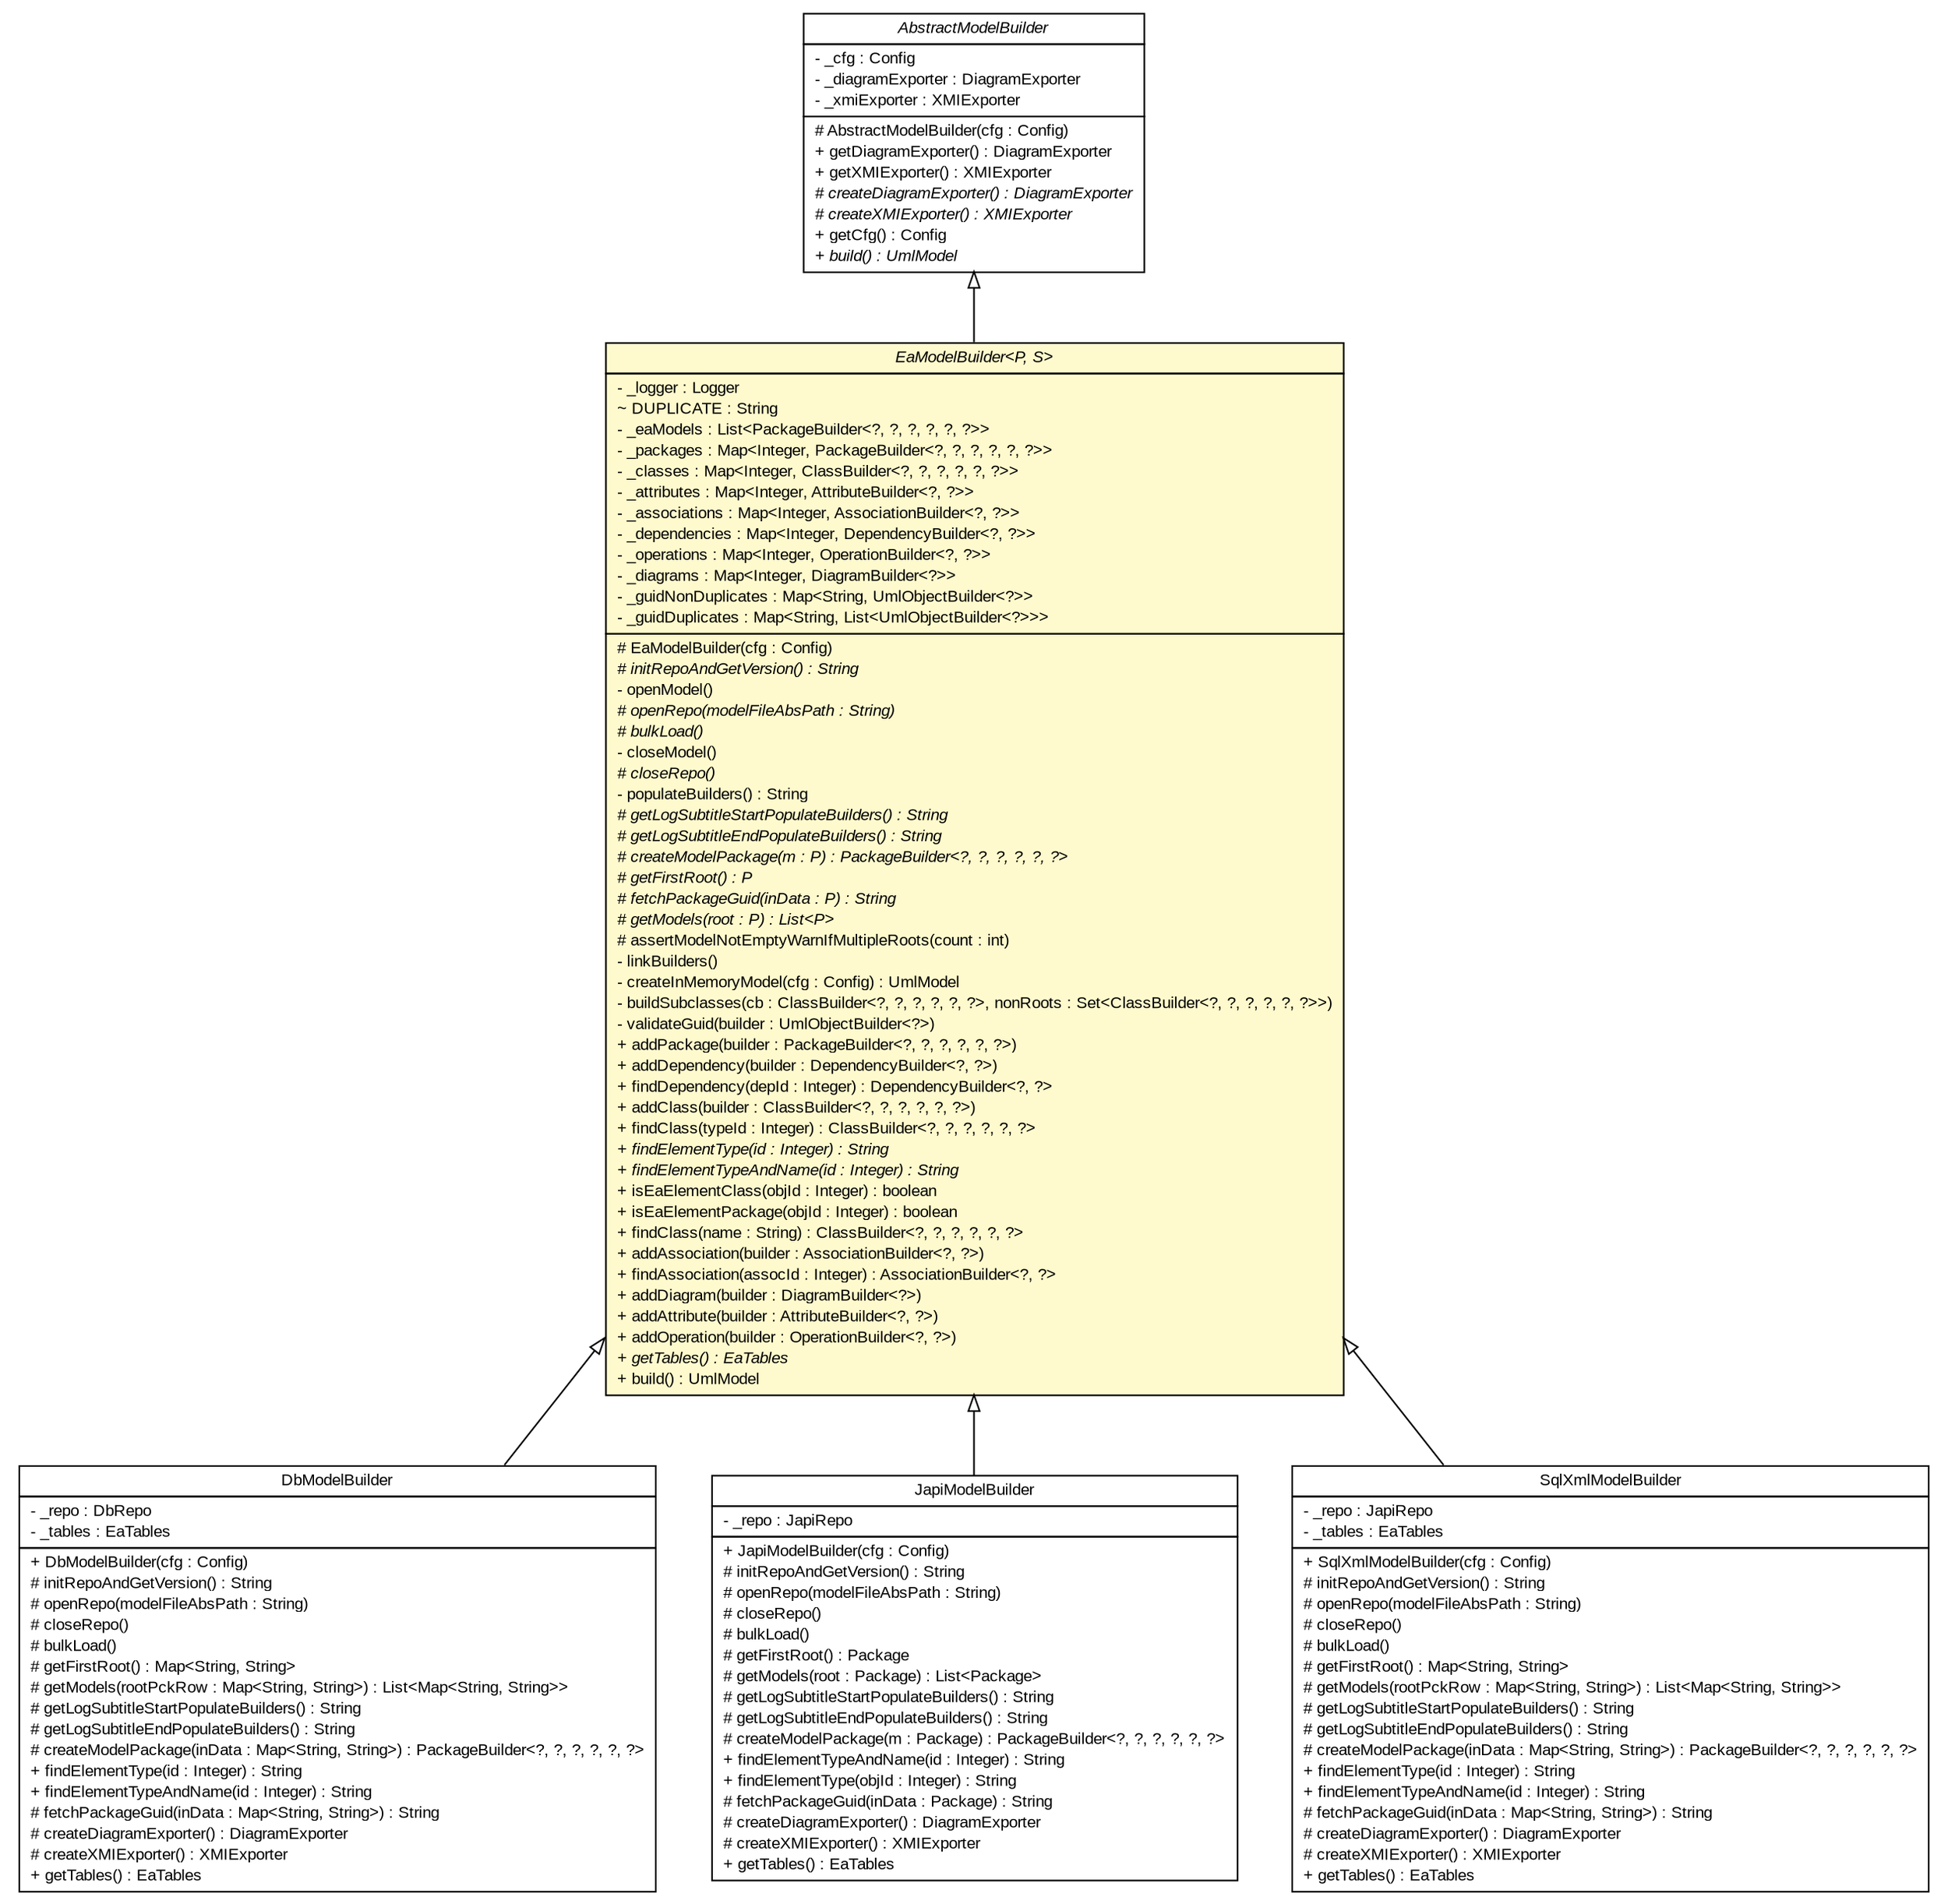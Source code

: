 #!/usr/local/bin/dot
#
# Class diagram 
# Generated by UMLGraph version R5_6_6-6-g3bdff0 (http://www.umlgraph.org/)
#

digraph G {
	edge [fontname="arial",fontsize=10,labelfontname="arial",labelfontsize=10];
	node [fontname="arial",fontsize=10,shape=plaintext];
	nodesep=0.25;
	ranksep=0.5;
	// org.tanjakostic.jcleancim.builder.AbstractModelBuilder
	c108561 [label=<<table title="org.tanjakostic.jcleancim.builder.AbstractModelBuilder" border="0" cellborder="1" cellspacing="0" cellpadding="2" port="p" href="../AbstractModelBuilder.html">
		<tr><td><table border="0" cellspacing="0" cellpadding="1">
<tr><td align="center" balign="center"><font face="Arial Italic"> AbstractModelBuilder </font></td></tr>
		</table></td></tr>
		<tr><td><table border="0" cellspacing="0" cellpadding="1">
<tr><td align="left" balign="left"> - _cfg : Config </td></tr>
<tr><td align="left" balign="left"> - _diagramExporter : DiagramExporter </td></tr>
<tr><td align="left" balign="left"> - _xmiExporter : XMIExporter </td></tr>
		</table></td></tr>
		<tr><td><table border="0" cellspacing="0" cellpadding="1">
<tr><td align="left" balign="left"> # AbstractModelBuilder(cfg : Config) </td></tr>
<tr><td align="left" balign="left"> + getDiagramExporter() : DiagramExporter </td></tr>
<tr><td align="left" balign="left"> + getXMIExporter() : XMIExporter </td></tr>
<tr><td align="left" balign="left"><font face="Arial Italic" point-size="10.0"> # createDiagramExporter() : DiagramExporter </font></td></tr>
<tr><td align="left" balign="left"><font face="Arial Italic" point-size="10.0"> # createXMIExporter() : XMIExporter </font></td></tr>
<tr><td align="left" balign="left"> + getCfg() : Config </td></tr>
<tr><td align="left" balign="left"><font face="Arial Italic" point-size="10.0"> + build() : UmlModel </font></td></tr>
		</table></td></tr>
		</table>>, URL="../AbstractModelBuilder.html", fontname="arial", fontcolor="black", fontsize=10.0];
	// org.tanjakostic.jcleancim.builder.ea.EaModelBuilder<P, S>
	c108571 [label=<<table title="org.tanjakostic.jcleancim.builder.ea.EaModelBuilder" border="0" cellborder="1" cellspacing="0" cellpadding="2" port="p" bgcolor="lemonChiffon" href="./EaModelBuilder.html">
		<tr><td><table border="0" cellspacing="0" cellpadding="1">
<tr><td align="center" balign="center"><font face="Arial Italic"> EaModelBuilder&lt;P, S&gt; </font></td></tr>
		</table></td></tr>
		<tr><td><table border="0" cellspacing="0" cellpadding="1">
<tr><td align="left" balign="left"> - _logger : Logger </td></tr>
<tr><td align="left" balign="left"> ~ DUPLICATE : String </td></tr>
<tr><td align="left" balign="left"> - _eaModels : List&lt;PackageBuilder&lt;?, ?, ?, ?, ?, ?&gt;&gt; </td></tr>
<tr><td align="left" balign="left"> - _packages : Map&lt;Integer, PackageBuilder&lt;?, ?, ?, ?, ?, ?&gt;&gt; </td></tr>
<tr><td align="left" balign="left"> - _classes : Map&lt;Integer, ClassBuilder&lt;?, ?, ?, ?, ?, ?&gt;&gt; </td></tr>
<tr><td align="left" balign="left"> - _attributes : Map&lt;Integer, AttributeBuilder&lt;?, ?&gt;&gt; </td></tr>
<tr><td align="left" balign="left"> - _associations : Map&lt;Integer, AssociationBuilder&lt;?, ?&gt;&gt; </td></tr>
<tr><td align="left" balign="left"> - _dependencies : Map&lt;Integer, DependencyBuilder&lt;?, ?&gt;&gt; </td></tr>
<tr><td align="left" balign="left"> - _operations : Map&lt;Integer, OperationBuilder&lt;?, ?&gt;&gt; </td></tr>
<tr><td align="left" balign="left"> - _diagrams : Map&lt;Integer, DiagramBuilder&lt;?&gt;&gt; </td></tr>
<tr><td align="left" balign="left"> - _guidNonDuplicates : Map&lt;String, UmlObjectBuilder&lt;?&gt;&gt; </td></tr>
<tr><td align="left" balign="left"> - _guidDuplicates : Map&lt;String, List&lt;UmlObjectBuilder&lt;?&gt;&gt;&gt; </td></tr>
		</table></td></tr>
		<tr><td><table border="0" cellspacing="0" cellpadding="1">
<tr><td align="left" balign="left"> # EaModelBuilder(cfg : Config) </td></tr>
<tr><td align="left" balign="left"><font face="Arial Italic" point-size="10.0"> # initRepoAndGetVersion() : String </font></td></tr>
<tr><td align="left" balign="left"> - openModel() </td></tr>
<tr><td align="left" balign="left"><font face="Arial Italic" point-size="10.0"> # openRepo(modelFileAbsPath : String) </font></td></tr>
<tr><td align="left" balign="left"><font face="Arial Italic" point-size="10.0"> # bulkLoad() </font></td></tr>
<tr><td align="left" balign="left"> - closeModel() </td></tr>
<tr><td align="left" balign="left"><font face="Arial Italic" point-size="10.0"> # closeRepo() </font></td></tr>
<tr><td align="left" balign="left"> - populateBuilders() : String </td></tr>
<tr><td align="left" balign="left"><font face="Arial Italic" point-size="10.0"> # getLogSubtitleStartPopulateBuilders() : String </font></td></tr>
<tr><td align="left" balign="left"><font face="Arial Italic" point-size="10.0"> # getLogSubtitleEndPopulateBuilders() : String </font></td></tr>
<tr><td align="left" balign="left"><font face="Arial Italic" point-size="10.0"> # createModelPackage(m : P) : PackageBuilder&lt;?, ?, ?, ?, ?, ?&gt; </font></td></tr>
<tr><td align="left" balign="left"><font face="Arial Italic" point-size="10.0"> # getFirstRoot() : P </font></td></tr>
<tr><td align="left" balign="left"><font face="Arial Italic" point-size="10.0"> # fetchPackageGuid(inData : P) : String </font></td></tr>
<tr><td align="left" balign="left"><font face="Arial Italic" point-size="10.0"> # getModels(root : P) : List&lt;P&gt; </font></td></tr>
<tr><td align="left" balign="left"> # assertModelNotEmptyWarnIfMultipleRoots(count : int) </td></tr>
<tr><td align="left" balign="left"> - linkBuilders() </td></tr>
<tr><td align="left" balign="left"> - createInMemoryModel(cfg : Config) : UmlModel </td></tr>
<tr><td align="left" balign="left"> - buildSubclasses(cb : ClassBuilder&lt;?, ?, ?, ?, ?, ?&gt;, nonRoots : Set&lt;ClassBuilder&lt;?, ?, ?, ?, ?, ?&gt;&gt;) </td></tr>
<tr><td align="left" balign="left"> - validateGuid(builder : UmlObjectBuilder&lt;?&gt;) </td></tr>
<tr><td align="left" balign="left"> + addPackage(builder : PackageBuilder&lt;?, ?, ?, ?, ?, ?&gt;) </td></tr>
<tr><td align="left" balign="left"> + addDependency(builder : DependencyBuilder&lt;?, ?&gt;) </td></tr>
<tr><td align="left" balign="left"> + findDependency(depId : Integer) : DependencyBuilder&lt;?, ?&gt; </td></tr>
<tr><td align="left" balign="left"> + addClass(builder : ClassBuilder&lt;?, ?, ?, ?, ?, ?&gt;) </td></tr>
<tr><td align="left" balign="left"> + findClass(typeId : Integer) : ClassBuilder&lt;?, ?, ?, ?, ?, ?&gt; </td></tr>
<tr><td align="left" balign="left"><font face="Arial Italic" point-size="10.0"> + findElementType(id : Integer) : String </font></td></tr>
<tr><td align="left" balign="left"><font face="Arial Italic" point-size="10.0"> + findElementTypeAndName(id : Integer) : String </font></td></tr>
<tr><td align="left" balign="left"> + isEaElementClass(objId : Integer) : boolean </td></tr>
<tr><td align="left" balign="left"> + isEaElementPackage(objId : Integer) : boolean </td></tr>
<tr><td align="left" balign="left"> + findClass(name : String) : ClassBuilder&lt;?, ?, ?, ?, ?, ?&gt; </td></tr>
<tr><td align="left" balign="left"> + addAssociation(builder : AssociationBuilder&lt;?, ?&gt;) </td></tr>
<tr><td align="left" balign="left"> + findAssociation(assocId : Integer) : AssociationBuilder&lt;?, ?&gt; </td></tr>
<tr><td align="left" balign="left"> + addDiagram(builder : DiagramBuilder&lt;?&gt;) </td></tr>
<tr><td align="left" balign="left"> + addAttribute(builder : AttributeBuilder&lt;?, ?&gt;) </td></tr>
<tr><td align="left" balign="left"> + addOperation(builder : OperationBuilder&lt;?, ?&gt;) </td></tr>
<tr><td align="left" balign="left"><font face="Arial Italic" point-size="10.0"> + getTables() : EaTables </font></td></tr>
<tr><td align="left" balign="left"> + build() : UmlModel </td></tr>
		</table></td></tr>
		</table>>, URL="./EaModelBuilder.html", fontname="arial", fontcolor="black", fontsize=10.0];
	// org.tanjakostic.jcleancim.builder.ea.db.DbModelBuilder
	c108588 [label=<<table title="org.tanjakostic.jcleancim.builder.ea.db.DbModelBuilder" border="0" cellborder="1" cellspacing="0" cellpadding="2" port="p" href="./db/DbModelBuilder.html">
		<tr><td><table border="0" cellspacing="0" cellpadding="1">
<tr><td align="center" balign="center"> DbModelBuilder </td></tr>
		</table></td></tr>
		<tr><td><table border="0" cellspacing="0" cellpadding="1">
<tr><td align="left" balign="left"> - _repo : DbRepo </td></tr>
<tr><td align="left" balign="left"> - _tables : EaTables </td></tr>
		</table></td></tr>
		<tr><td><table border="0" cellspacing="0" cellpadding="1">
<tr><td align="left" balign="left"> + DbModelBuilder(cfg : Config) </td></tr>
<tr><td align="left" balign="left"> # initRepoAndGetVersion() : String </td></tr>
<tr><td align="left" balign="left"> # openRepo(modelFileAbsPath : String) </td></tr>
<tr><td align="left" balign="left"> # closeRepo() </td></tr>
<tr><td align="left" balign="left"> # bulkLoad() </td></tr>
<tr><td align="left" balign="left"> # getFirstRoot() : Map&lt;String, String&gt; </td></tr>
<tr><td align="left" balign="left"> # getModels(rootPckRow : Map&lt;String, String&gt;) : List&lt;Map&lt;String, String&gt;&gt; </td></tr>
<tr><td align="left" balign="left"> # getLogSubtitleStartPopulateBuilders() : String </td></tr>
<tr><td align="left" balign="left"> # getLogSubtitleEndPopulateBuilders() : String </td></tr>
<tr><td align="left" balign="left"> # createModelPackage(inData : Map&lt;String, String&gt;) : PackageBuilder&lt;?, ?, ?, ?, ?, ?&gt; </td></tr>
<tr><td align="left" balign="left"> + findElementType(id : Integer) : String </td></tr>
<tr><td align="left" balign="left"> + findElementTypeAndName(id : Integer) : String </td></tr>
<tr><td align="left" balign="left"> # fetchPackageGuid(inData : Map&lt;String, String&gt;) : String </td></tr>
<tr><td align="left" balign="left"> # createDiagramExporter() : DiagramExporter </td></tr>
<tr><td align="left" balign="left"> # createXMIExporter() : XMIExporter </td></tr>
<tr><td align="left" balign="left"> + getTables() : EaTables </td></tr>
		</table></td></tr>
		</table>>, URL="./db/DbModelBuilder.html", fontname="arial", fontcolor="black", fontsize=10.0];
	// org.tanjakostic.jcleancim.builder.ea.japi.JapiModelBuilder
	c108601 [label=<<table title="org.tanjakostic.jcleancim.builder.ea.japi.JapiModelBuilder" border="0" cellborder="1" cellspacing="0" cellpadding="2" port="p" href="./japi/JapiModelBuilder.html">
		<tr><td><table border="0" cellspacing="0" cellpadding="1">
<tr><td align="center" balign="center"> JapiModelBuilder </td></tr>
		</table></td></tr>
		<tr><td><table border="0" cellspacing="0" cellpadding="1">
<tr><td align="left" balign="left"> - _repo : JapiRepo </td></tr>
		</table></td></tr>
		<tr><td><table border="0" cellspacing="0" cellpadding="1">
<tr><td align="left" balign="left"> + JapiModelBuilder(cfg : Config) </td></tr>
<tr><td align="left" balign="left"> # initRepoAndGetVersion() : String </td></tr>
<tr><td align="left" balign="left"> # openRepo(modelFileAbsPath : String) </td></tr>
<tr><td align="left" balign="left"> # closeRepo() </td></tr>
<tr><td align="left" balign="left"> # bulkLoad() </td></tr>
<tr><td align="left" balign="left"> # getFirstRoot() : Package </td></tr>
<tr><td align="left" balign="left"> # getModels(root : Package) : List&lt;Package&gt; </td></tr>
<tr><td align="left" balign="left"> # getLogSubtitleStartPopulateBuilders() : String </td></tr>
<tr><td align="left" balign="left"> # getLogSubtitleEndPopulateBuilders() : String </td></tr>
<tr><td align="left" balign="left"> # createModelPackage(m : Package) : PackageBuilder&lt;?, ?, ?, ?, ?, ?&gt; </td></tr>
<tr><td align="left" balign="left"> + findElementTypeAndName(id : Integer) : String </td></tr>
<tr><td align="left" balign="left"> + findElementType(objId : Integer) : String </td></tr>
<tr><td align="left" balign="left"> # fetchPackageGuid(inData : Package) : String </td></tr>
<tr><td align="left" balign="left"> # createDiagramExporter() : DiagramExporter </td></tr>
<tr><td align="left" balign="left"> # createXMIExporter() : XMIExporter </td></tr>
<tr><td align="left" balign="left"> + getTables() : EaTables </td></tr>
		</table></td></tr>
		</table>>, URL="./japi/JapiModelBuilder.html", fontname="arial", fontcolor="black", fontsize=10.0];
	// org.tanjakostic.jcleancim.builder.ea.sqlxml.SqlXmlModelBuilder
	c108610 [label=<<table title="org.tanjakostic.jcleancim.builder.ea.sqlxml.SqlXmlModelBuilder" border="0" cellborder="1" cellspacing="0" cellpadding="2" port="p" href="./sqlxml/SqlXmlModelBuilder.html">
		<tr><td><table border="0" cellspacing="0" cellpadding="1">
<tr><td align="center" balign="center"> SqlXmlModelBuilder </td></tr>
		</table></td></tr>
		<tr><td><table border="0" cellspacing="0" cellpadding="1">
<tr><td align="left" balign="left"> - _repo : JapiRepo </td></tr>
<tr><td align="left" balign="left"> - _tables : EaTables </td></tr>
		</table></td></tr>
		<tr><td><table border="0" cellspacing="0" cellpadding="1">
<tr><td align="left" balign="left"> + SqlXmlModelBuilder(cfg : Config) </td></tr>
<tr><td align="left" balign="left"> # initRepoAndGetVersion() : String </td></tr>
<tr><td align="left" balign="left"> # openRepo(modelFileAbsPath : String) </td></tr>
<tr><td align="left" balign="left"> # closeRepo() </td></tr>
<tr><td align="left" balign="left"> # bulkLoad() </td></tr>
<tr><td align="left" balign="left"> # getFirstRoot() : Map&lt;String, String&gt; </td></tr>
<tr><td align="left" balign="left"> # getModels(rootPckRow : Map&lt;String, String&gt;) : List&lt;Map&lt;String, String&gt;&gt; </td></tr>
<tr><td align="left" balign="left"> # getLogSubtitleStartPopulateBuilders() : String </td></tr>
<tr><td align="left" balign="left"> # getLogSubtitleEndPopulateBuilders() : String </td></tr>
<tr><td align="left" balign="left"> # createModelPackage(inData : Map&lt;String, String&gt;) : PackageBuilder&lt;?, ?, ?, ?, ?, ?&gt; </td></tr>
<tr><td align="left" balign="left"> + findElementType(id : Integer) : String </td></tr>
<tr><td align="left" balign="left"> + findElementTypeAndName(id : Integer) : String </td></tr>
<tr><td align="left" balign="left"> # fetchPackageGuid(inData : Map&lt;String, String&gt;) : String </td></tr>
<tr><td align="left" balign="left"> # createDiagramExporter() : DiagramExporter </td></tr>
<tr><td align="left" balign="left"> # createXMIExporter() : XMIExporter </td></tr>
<tr><td align="left" balign="left"> + getTables() : EaTables </td></tr>
		</table></td></tr>
		</table>>, URL="./sqlxml/SqlXmlModelBuilder.html", fontname="arial", fontcolor="black", fontsize=10.0];
	//org.tanjakostic.jcleancim.builder.ea.EaModelBuilder<P, S> extends org.tanjakostic.jcleancim.builder.AbstractModelBuilder
	c108561:p -> c108571:p [dir=back,arrowtail=empty];
	//org.tanjakostic.jcleancim.builder.ea.db.DbModelBuilder extends org.tanjakostic.jcleancim.builder.ea.EaModelBuilder<java.util.Map<java.lang.String, java.lang.String>, org.tanjakostic.jcleancim.builder.ea.EaModelBuilder<?, ?>>
	c108571:p -> c108588:p [dir=back,arrowtail=empty];
	//org.tanjakostic.jcleancim.builder.ea.japi.JapiModelBuilder extends org.tanjakostic.jcleancim.builder.ea.EaModelBuilder<org.sparx.Package, org.sparx.Package>
	c108571:p -> c108601:p [dir=back,arrowtail=empty];
	//org.tanjakostic.jcleancim.builder.ea.sqlxml.SqlXmlModelBuilder extends org.tanjakostic.jcleancim.builder.ea.EaModelBuilder<java.util.Map<java.lang.String, java.lang.String>, org.tanjakostic.jcleancim.builder.ea.EaModelBuilder<?, ?>>
	c108571:p -> c108610:p [dir=back,arrowtail=empty];
}

